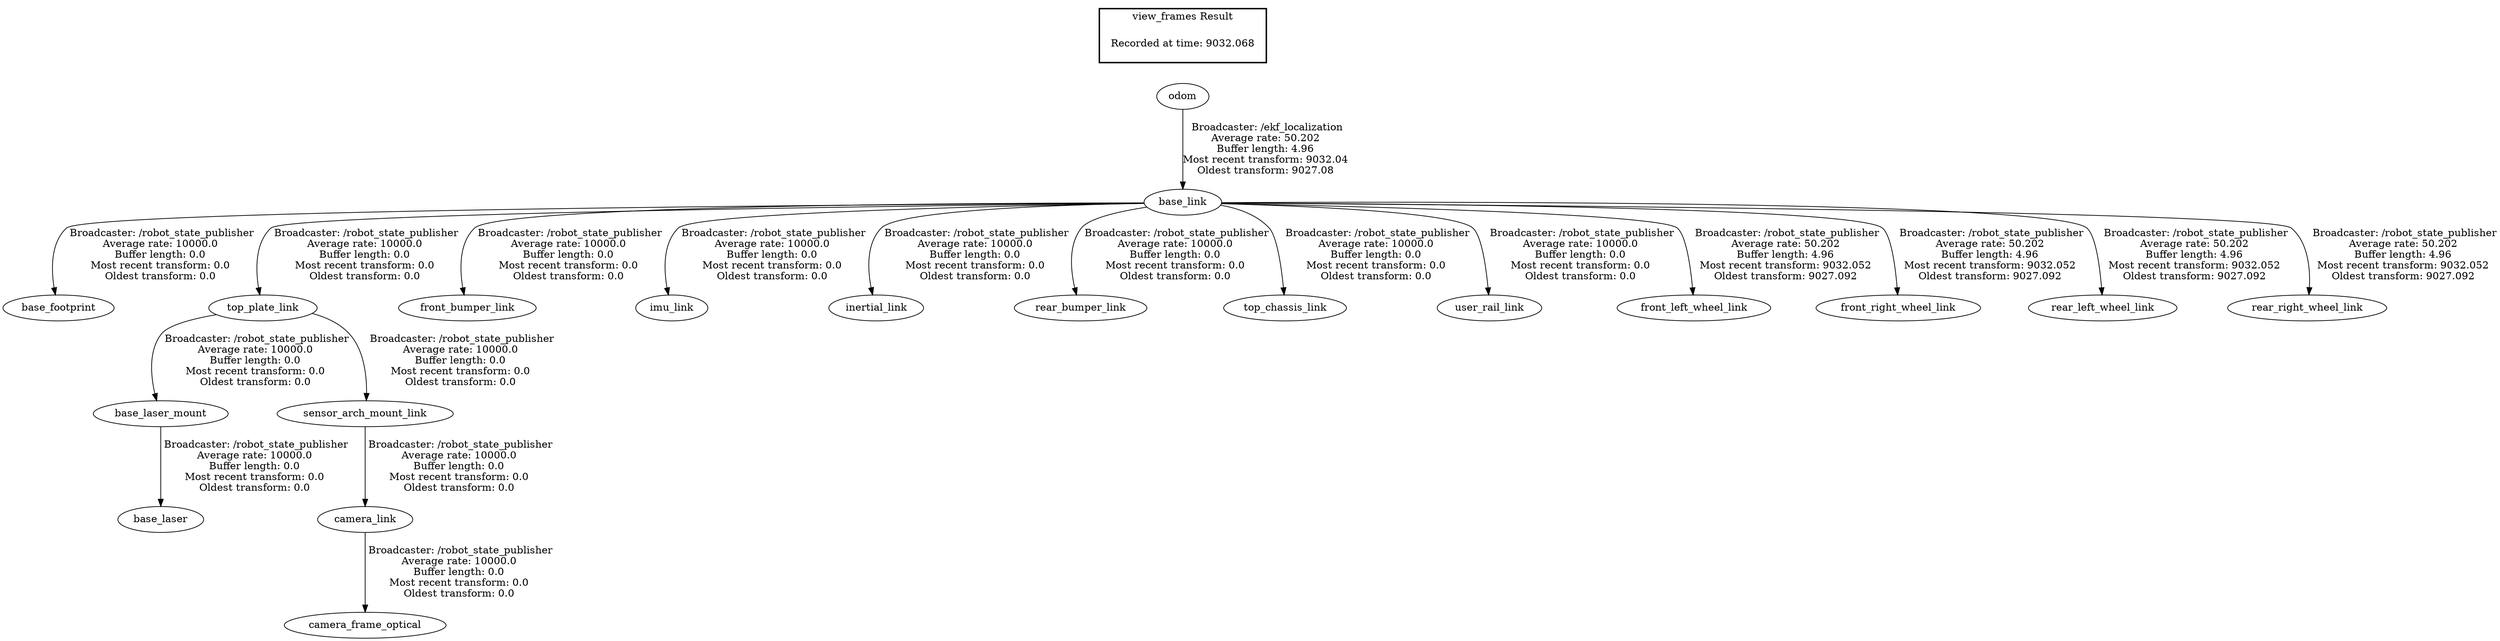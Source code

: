 digraph G {
"base_link" -> "base_footprint"[label=" Broadcaster: /robot_state_publisher\nAverage rate: 10000.0\nBuffer length: 0.0\nMost recent transform: 0.0\nOldest transform: 0.0\n"];
"odom" -> "base_link"[label=" Broadcaster: /ekf_localization\nAverage rate: 50.202\nBuffer length: 4.96\nMost recent transform: 9032.04\nOldest transform: 9027.08\n"];
"base_laser_mount" -> "base_laser"[label=" Broadcaster: /robot_state_publisher\nAverage rate: 10000.0\nBuffer length: 0.0\nMost recent transform: 0.0\nOldest transform: 0.0\n"];
"top_plate_link" -> "base_laser_mount"[label=" Broadcaster: /robot_state_publisher\nAverage rate: 10000.0\nBuffer length: 0.0\nMost recent transform: 0.0\nOldest transform: 0.0\n"];
"camera_link" -> "camera_frame_optical"[label=" Broadcaster: /robot_state_publisher\nAverage rate: 10000.0\nBuffer length: 0.0\nMost recent transform: 0.0\nOldest transform: 0.0\n"];
"sensor_arch_mount_link" -> "camera_link"[label=" Broadcaster: /robot_state_publisher\nAverage rate: 10000.0\nBuffer length: 0.0\nMost recent transform: 0.0\nOldest transform: 0.0\n"];
"base_link" -> "front_bumper_link"[label=" Broadcaster: /robot_state_publisher\nAverage rate: 10000.0\nBuffer length: 0.0\nMost recent transform: 0.0\nOldest transform: 0.0\n"];
"base_link" -> "imu_link"[label=" Broadcaster: /robot_state_publisher\nAverage rate: 10000.0\nBuffer length: 0.0\nMost recent transform: 0.0\nOldest transform: 0.0\n"];
"base_link" -> "inertial_link"[label=" Broadcaster: /robot_state_publisher\nAverage rate: 10000.0\nBuffer length: 0.0\nMost recent transform: 0.0\nOldest transform: 0.0\n"];
"top_plate_link" -> "sensor_arch_mount_link"[label=" Broadcaster: /robot_state_publisher\nAverage rate: 10000.0\nBuffer length: 0.0\nMost recent transform: 0.0\nOldest transform: 0.0\n"];
"base_link" -> "top_plate_link"[label=" Broadcaster: /robot_state_publisher\nAverage rate: 10000.0\nBuffer length: 0.0\nMost recent transform: 0.0\nOldest transform: 0.0\n"];
"base_link" -> "rear_bumper_link"[label=" Broadcaster: /robot_state_publisher\nAverage rate: 10000.0\nBuffer length: 0.0\nMost recent transform: 0.0\nOldest transform: 0.0\n"];
"base_link" -> "top_chassis_link"[label=" Broadcaster: /robot_state_publisher\nAverage rate: 10000.0\nBuffer length: 0.0\nMost recent transform: 0.0\nOldest transform: 0.0\n"];
"base_link" -> "user_rail_link"[label=" Broadcaster: /robot_state_publisher\nAverage rate: 10000.0\nBuffer length: 0.0\nMost recent transform: 0.0\nOldest transform: 0.0\n"];
"base_link" -> "front_left_wheel_link"[label=" Broadcaster: /robot_state_publisher\nAverage rate: 50.202\nBuffer length: 4.96\nMost recent transform: 9032.052\nOldest transform: 9027.092\n"];
"base_link" -> "front_right_wheel_link"[label=" Broadcaster: /robot_state_publisher\nAverage rate: 50.202\nBuffer length: 4.96\nMost recent transform: 9032.052\nOldest transform: 9027.092\n"];
"base_link" -> "rear_left_wheel_link"[label=" Broadcaster: /robot_state_publisher\nAverage rate: 50.202\nBuffer length: 4.96\nMost recent transform: 9032.052\nOldest transform: 9027.092\n"];
"base_link" -> "rear_right_wheel_link"[label=" Broadcaster: /robot_state_publisher\nAverage rate: 50.202\nBuffer length: 4.96\nMost recent transform: 9032.052\nOldest transform: 9027.092\n"];
edge [style=invis];
 subgraph cluster_legend { style=bold; color=black; label ="view_frames Result";
"Recorded at time: 9032.068"[ shape=plaintext ] ;
}->"odom";
}